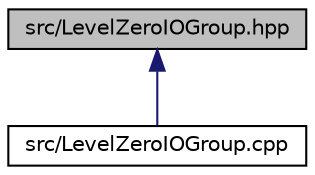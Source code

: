digraph "src/LevelZeroIOGroup.hpp"
{
 // LATEX_PDF_SIZE
  edge [fontname="Helvetica",fontsize="10",labelfontname="Helvetica",labelfontsize="10"];
  node [fontname="Helvetica",fontsize="10",shape=record];
  Node1 [label="src/LevelZeroIOGroup.hpp",height=0.2,width=0.4,color="black", fillcolor="grey75", style="filled", fontcolor="black",tooltip=" "];
  Node1 -> Node2 [dir="back",color="midnightblue",fontsize="10",style="solid",fontname="Helvetica"];
  Node2 [label="src/LevelZeroIOGroup.cpp",height=0.2,width=0.4,color="black", fillcolor="white", style="filled",URL="$_level_zero_i_o_group_8cpp.html",tooltip=" "];
}
